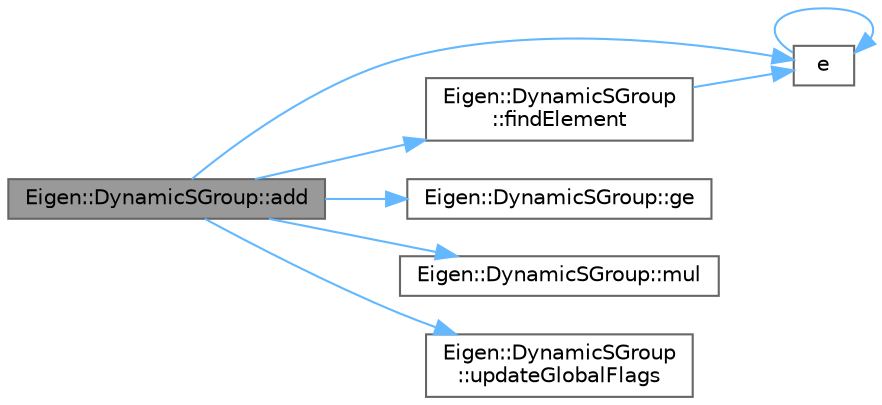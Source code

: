 digraph "Eigen::DynamicSGroup::add"
{
 // LATEX_PDF_SIZE
  bgcolor="transparent";
  edge [fontname=Helvetica,fontsize=10,labelfontname=Helvetica,labelfontsize=10];
  node [fontname=Helvetica,fontsize=10,shape=box,height=0.2,width=0.4];
  rankdir="LR";
  Node1 [id="Node000001",label="Eigen::DynamicSGroup::add",height=0.2,width=0.4,color="gray40", fillcolor="grey60", style="filled", fontcolor="black",tooltip=" "];
  Node1 -> Node2 [id="edge1_Node000001_Node000002",color="steelblue1",style="solid",tooltip=" "];
  Node2 [id="Node000002",label="e",height=0.2,width=0.4,color="grey40", fillcolor="white", style="filled",URL="$_cwise__array__power__array_8cpp.html#a9cb86ff854760bf91a154f2724a9101d",tooltip=" "];
  Node2 -> Node2 [id="edge2_Node000002_Node000002",color="steelblue1",style="solid",tooltip=" "];
  Node1 -> Node3 [id="edge3_Node000001_Node000003",color="steelblue1",style="solid",tooltip=" "];
  Node3 [id="Node000003",label="Eigen::DynamicSGroup\l::findElement",height=0.2,width=0.4,color="grey40", fillcolor="white", style="filled",URL="$class_eigen_1_1_dynamic_s_group.html#acf3ea13b275cb452d0f45262b6c58fb4",tooltip=" "];
  Node3 -> Node2 [id="edge4_Node000003_Node000002",color="steelblue1",style="solid",tooltip=" "];
  Node1 -> Node4 [id="edge5_Node000001_Node000004",color="steelblue1",style="solid",tooltip=" "];
  Node4 [id="Node000004",label="Eigen::DynamicSGroup::ge",height=0.2,width=0.4,color="grey40", fillcolor="white", style="filled",URL="$class_eigen_1_1_dynamic_s_group.html#aea4e19fe3f69431011fdcd9564440cb4",tooltip=" "];
  Node1 -> Node5 [id="edge6_Node000001_Node000005",color="steelblue1",style="solid",tooltip=" "];
  Node5 [id="Node000005",label="Eigen::DynamicSGroup::mul",height=0.2,width=0.4,color="grey40", fillcolor="white", style="filled",URL="$class_eigen_1_1_dynamic_s_group.html#ab824a475ab89a390d1834e9d5219c69d",tooltip=" "];
  Node1 -> Node6 [id="edge7_Node000001_Node000006",color="steelblue1",style="solid",tooltip=" "];
  Node6 [id="Node000006",label="Eigen::DynamicSGroup\l::updateGlobalFlags",height=0.2,width=0.4,color="grey40", fillcolor="white", style="filled",URL="$class_eigen_1_1_dynamic_s_group.html#a22a01159b940d1013ddb84e1f3930f8a",tooltip=" "];
}
